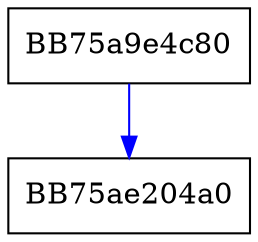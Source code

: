 digraph OpenProcessToken_shim {
  node [shape="box"];
  graph [splines=ortho];
  BB75a9e4c80 -> BB75ae204a0 [color="blue"];
}